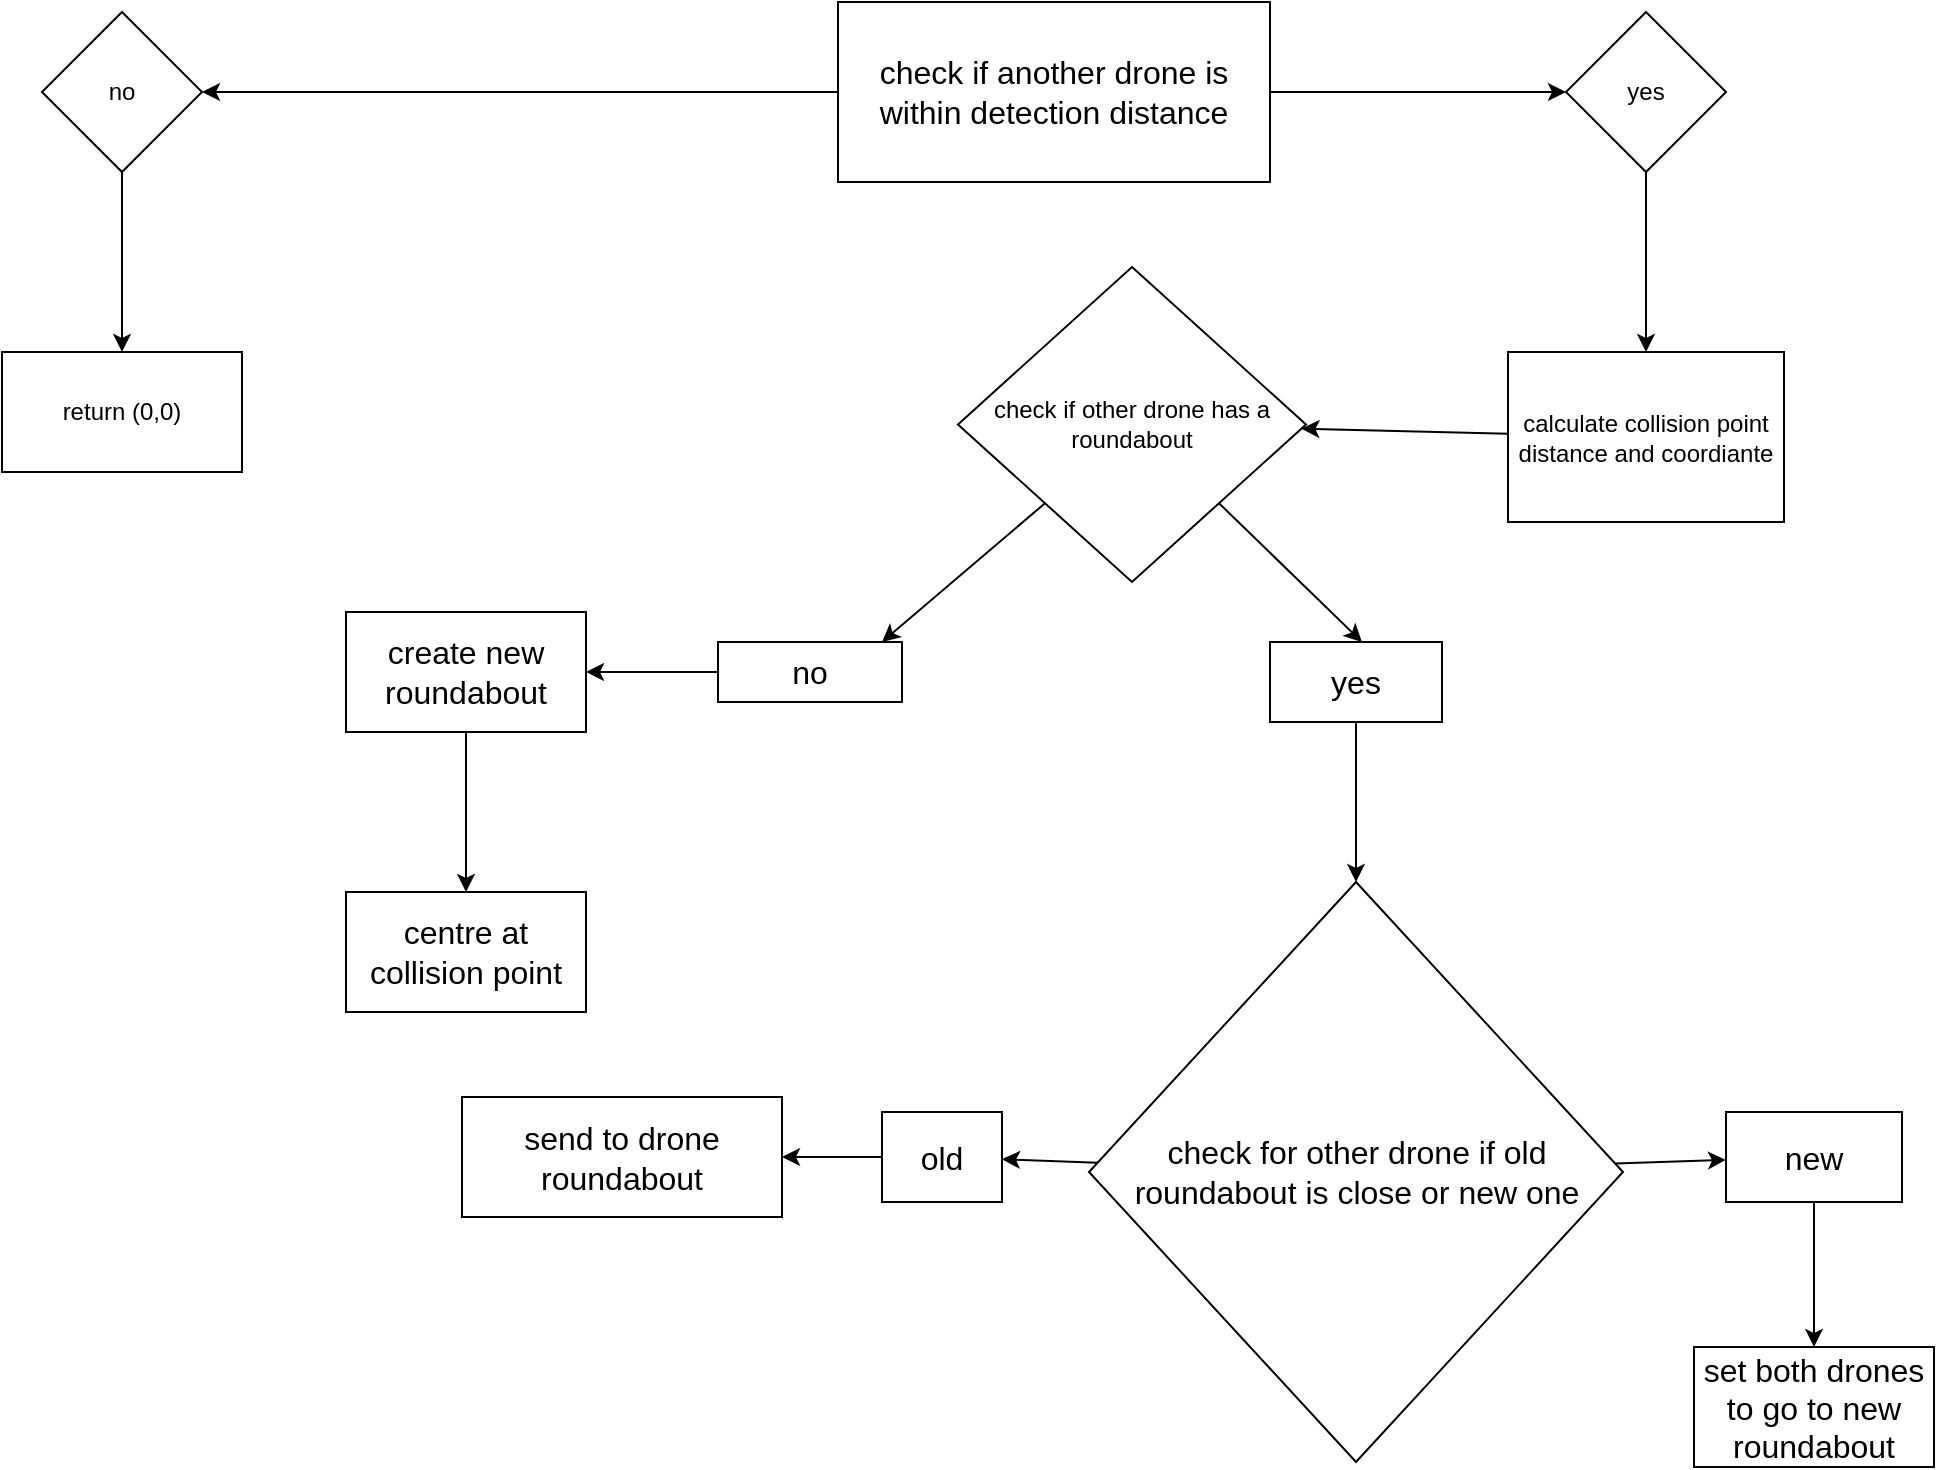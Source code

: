 <mxfile>
    <diagram id="4n8XFdpTW-IGjvUHHGIz" name="Page-1">
        <mxGraphModel dx="1374" dy="808" grid="1" gridSize="10" guides="1" tooltips="1" connect="1" arrows="1" fold="1" page="1" pageScale="1" pageWidth="1600" pageHeight="900" math="0" shadow="0">
            <root>
                <mxCell id="0"/>
                <mxCell id="1" parent="0"/>
                <mxCell id="17" value="" style="edgeStyle=none;html=1;fontSize=16;" edge="1" parent="1" source="2" target="16">
                    <mxGeometry relative="1" as="geometry"/>
                </mxCell>
                <mxCell id="19" value="" style="edgeStyle=none;html=1;fontSize=16;" edge="1" parent="1" source="2">
                    <mxGeometry relative="1" as="geometry">
                        <mxPoint x="340" y="165" as="targetPoint"/>
                    </mxGeometry>
                </mxCell>
                <mxCell id="2" value="&lt;font style=&quot;font-size: 16px&quot;&gt;check if another drone is within detection distance&lt;/font&gt;" style="whiteSpace=wrap;html=1;" vertex="1" parent="1">
                    <mxGeometry x="658" y="120" width="216" height="90" as="geometry"/>
                </mxCell>
                <mxCell id="26" value="" style="edgeStyle=none;html=1;fontSize=16;" edge="1" parent="1" source="16" target="25">
                    <mxGeometry relative="1" as="geometry"/>
                </mxCell>
                <mxCell id="16" value="yes" style="rhombus;whiteSpace=wrap;html=1;" vertex="1" parent="1">
                    <mxGeometry x="1022" y="125" width="80" height="80" as="geometry"/>
                </mxCell>
                <mxCell id="24" value="" style="edgeStyle=none;html=1;fontSize=16;" edge="1" parent="1" source="18" target="23">
                    <mxGeometry relative="1" as="geometry"/>
                </mxCell>
                <mxCell id="18" value="no&lt;br&gt;" style="rhombus;whiteSpace=wrap;html=1;" vertex="1" parent="1">
                    <mxGeometry x="260" y="125" width="80" height="80" as="geometry"/>
                </mxCell>
                <mxCell id="23" value="return (0,0)" style="whiteSpace=wrap;html=1;" vertex="1" parent="1">
                    <mxGeometry x="240" y="295" width="120" height="60" as="geometry"/>
                </mxCell>
                <mxCell id="31" value="" style="edgeStyle=none;html=1;fontSize=16;" edge="1" parent="1" source="25" target="30">
                    <mxGeometry relative="1" as="geometry"/>
                </mxCell>
                <mxCell id="25" value="calculate collision point distance and coordiante" style="whiteSpace=wrap;html=1;" vertex="1" parent="1">
                    <mxGeometry x="993" y="295" width="138" height="85" as="geometry"/>
                </mxCell>
                <mxCell id="35" style="edgeStyle=none;html=1;exitX=0;exitY=1;exitDx=0;exitDy=0;fontSize=16;" edge="1" parent="1" source="30">
                    <mxGeometry relative="1" as="geometry">
                        <mxPoint x="680" y="440" as="targetPoint"/>
                    </mxGeometry>
                </mxCell>
                <mxCell id="36" style="edgeStyle=none;html=1;exitX=1;exitY=1;exitDx=0;exitDy=0;fontSize=16;" edge="1" parent="1" source="30">
                    <mxGeometry relative="1" as="geometry">
                        <mxPoint x="920" y="440" as="targetPoint"/>
                    </mxGeometry>
                </mxCell>
                <mxCell id="30" value="check if other drone has a roundabout" style="rhombus;whiteSpace=wrap;html=1;" vertex="1" parent="1">
                    <mxGeometry x="718" y="252.5" width="174" height="157.5" as="geometry"/>
                </mxCell>
                <mxCell id="40" value="" style="edgeStyle=none;html=1;fontSize=16;" edge="1" parent="1" source="37" target="39">
                    <mxGeometry relative="1" as="geometry"/>
                </mxCell>
                <mxCell id="37" value="no&lt;br&gt;" style="whiteSpace=wrap;html=1;fontSize=16;" vertex="1" parent="1">
                    <mxGeometry x="598" y="440" width="92" height="30" as="geometry"/>
                </mxCell>
                <mxCell id="44" value="" style="edgeStyle=none;html=1;fontSize=16;" edge="1" parent="1" source="38" target="43">
                    <mxGeometry relative="1" as="geometry"/>
                </mxCell>
                <mxCell id="38" value="yes" style="whiteSpace=wrap;html=1;fontSize=16;" vertex="1" parent="1">
                    <mxGeometry x="874" y="440" width="86" height="40" as="geometry"/>
                </mxCell>
                <mxCell id="42" value="" style="edgeStyle=none;html=1;fontSize=16;" edge="1" parent="1" source="39" target="41">
                    <mxGeometry relative="1" as="geometry"/>
                </mxCell>
                <mxCell id="39" value="create new roundabout" style="whiteSpace=wrap;html=1;fontSize=16;" vertex="1" parent="1">
                    <mxGeometry x="412" y="425" width="120" height="60" as="geometry"/>
                </mxCell>
                <mxCell id="41" value="centre at collision point" style="whiteSpace=wrap;html=1;fontSize=16;" vertex="1" parent="1">
                    <mxGeometry x="412" y="565" width="120" height="60" as="geometry"/>
                </mxCell>
                <mxCell id="46" value="" style="edgeStyle=none;html=1;fontSize=16;" edge="1" parent="1" source="43" target="45">
                    <mxGeometry relative="1" as="geometry"/>
                </mxCell>
                <mxCell id="48" value="" style="edgeStyle=none;html=1;fontSize=16;" edge="1" parent="1" source="43" target="47">
                    <mxGeometry relative="1" as="geometry"/>
                </mxCell>
                <mxCell id="43" value="check for other drone if old roundabout is close or new one" style="rhombus;whiteSpace=wrap;html=1;fontSize=16;" vertex="1" parent="1">
                    <mxGeometry x="783.5" y="560" width="267" height="290" as="geometry"/>
                </mxCell>
                <mxCell id="51" value="" style="edgeStyle=none;html=1;fontSize=16;" edge="1" parent="1" source="45" target="50">
                    <mxGeometry relative="1" as="geometry"/>
                </mxCell>
                <mxCell id="45" value="old" style="whiteSpace=wrap;html=1;fontSize=16;" vertex="1" parent="1">
                    <mxGeometry x="680" y="675" width="60" height="45" as="geometry"/>
                </mxCell>
                <mxCell id="54" value="" style="edgeStyle=none;html=1;fontSize=16;" edge="1" parent="1" source="47" target="53">
                    <mxGeometry relative="1" as="geometry"/>
                </mxCell>
                <mxCell id="47" value="new" style="whiteSpace=wrap;html=1;fontSize=16;" vertex="1" parent="1">
                    <mxGeometry x="1102" y="675" width="88" height="45" as="geometry"/>
                </mxCell>
                <mxCell id="50" value="send to drone roundabout&lt;br&gt;" style="whiteSpace=wrap;html=1;fontSize=16;" vertex="1" parent="1">
                    <mxGeometry x="470" y="667.5" width="160" height="60" as="geometry"/>
                </mxCell>
                <mxCell id="53" value="set both drones to go to new roundabout" style="whiteSpace=wrap;html=1;fontSize=16;" vertex="1" parent="1">
                    <mxGeometry x="1086" y="792.5" width="120" height="60" as="geometry"/>
                </mxCell>
            </root>
        </mxGraphModel>
    </diagram>
</mxfile>